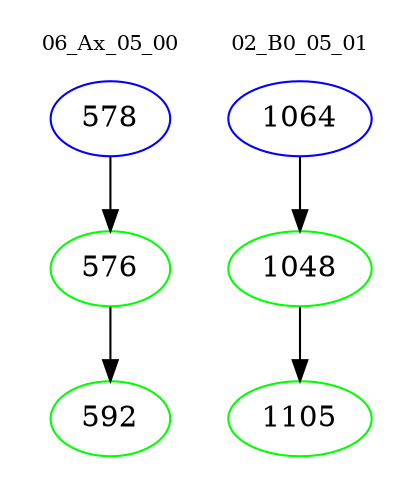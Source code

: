digraph{
subgraph cluster_0 {
color = white
label = "06_Ax_05_00";
fontsize=10;
T0_578 [label="578", color="blue"]
T0_578 -> T0_576 [color="black"]
T0_576 [label="576", color="green"]
T0_576 -> T0_592 [color="black"]
T0_592 [label="592", color="green"]
}
subgraph cluster_1 {
color = white
label = "02_B0_05_01";
fontsize=10;
T1_1064 [label="1064", color="blue"]
T1_1064 -> T1_1048 [color="black"]
T1_1048 [label="1048", color="green"]
T1_1048 -> T1_1105 [color="black"]
T1_1105 [label="1105", color="green"]
}
}
